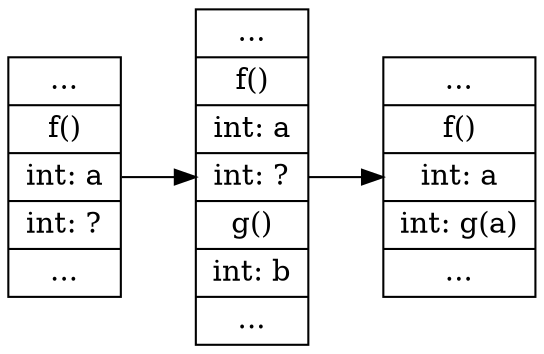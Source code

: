 digraph a {
	graph [
		rankdir = "LR"
	];

	"stack1" [
		label = "... | f() | int: a | int: ? | ..."
		shape = "record"
	];

	"stack2" [
		label = "... | f() | int: a | int: ? | g() | int: b | ..." 
		shape = "record"
	];

	"stack3" [
		label = "... | f() | int: a | int: g(a) | ..."
		shape = "record"
	];

	"stack1" -> "stack2"
	"stack2" -> "stack3"
}
